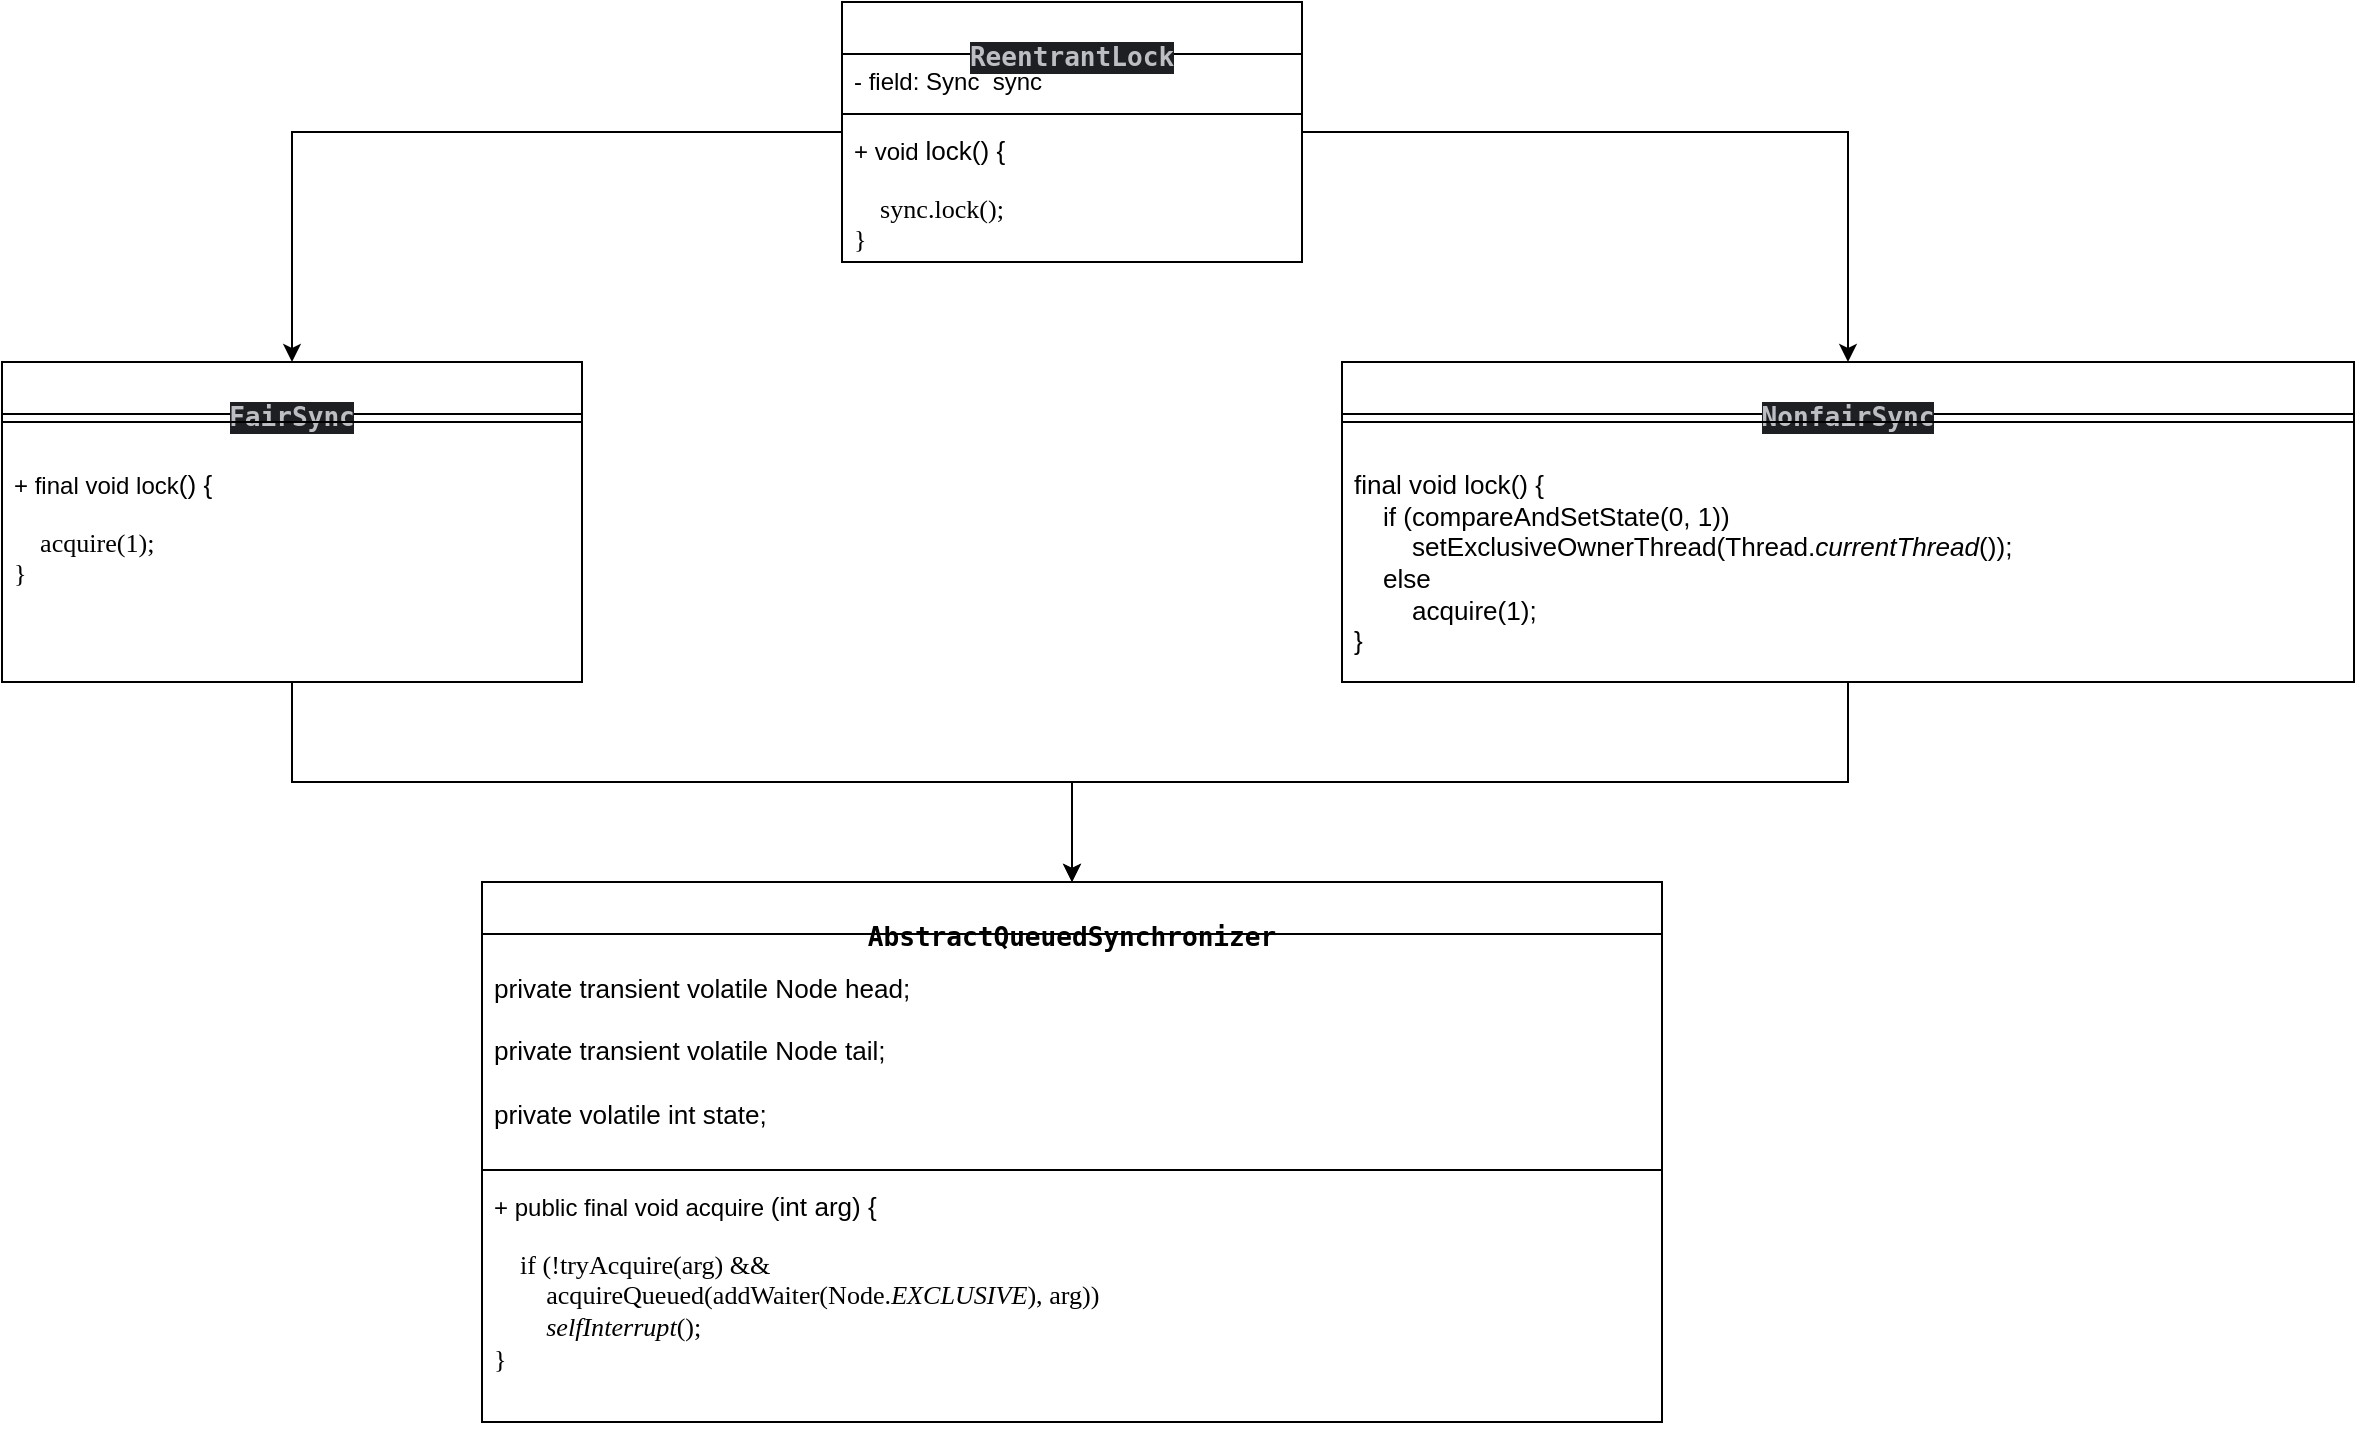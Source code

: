 <mxfile version="22.1.11" type="github">
  <diagram name="第 1 页" id="-pq1o0U2SO9Nvjr4IK4f">
    <mxGraphModel dx="2213" dy="759" grid="1" gridSize="10" guides="1" tooltips="1" connect="1" arrows="1" fold="1" page="1" pageScale="1" pageWidth="827" pageHeight="1169" math="0" shadow="0">
      <root>
        <mxCell id="0" />
        <mxCell id="1" parent="0" />
        <mxCell id="aoJfjAW_-pdZye4dGg4--35" style="edgeStyle=orthogonalEdgeStyle;rounded=0;orthogonalLoop=1;jettySize=auto;html=1;" edge="1" parent="1" source="aoJfjAW_-pdZye4dGg4--13" target="aoJfjAW_-pdZye4dGg4--32">
          <mxGeometry relative="1" as="geometry" />
        </mxCell>
        <mxCell id="aoJfjAW_-pdZye4dGg4--36" style="edgeStyle=orthogonalEdgeStyle;rounded=0;orthogonalLoop=1;jettySize=auto;html=1;" edge="1" parent="1" source="aoJfjAW_-pdZye4dGg4--13" target="aoJfjAW_-pdZye4dGg4--29">
          <mxGeometry relative="1" as="geometry" />
        </mxCell>
        <mxCell id="aoJfjAW_-pdZye4dGg4--13" value="&lt;div style=&quot;background-color:#1e1f22;color:#bcbec4&quot;&gt;&lt;pre style=&quot;font-family:&#39;JetBrains Mono&#39;,monospace;font-size:9.8pt;&quot;&gt;ReentrantLock&lt;/pre&gt;&lt;/div&gt;" style="swimlane;fontStyle=1;align=center;verticalAlign=top;childLayout=stackLayout;horizontal=1;startSize=26;horizontalStack=0;resizeParent=1;resizeParentMax=0;resizeLast=0;collapsible=1;marginBottom=0;whiteSpace=wrap;html=1;" vertex="1" parent="1">
          <mxGeometry x="260" y="70" width="230" height="130" as="geometry" />
        </mxCell>
        <mxCell id="aoJfjAW_-pdZye4dGg4--14" value="- field:&amp;nbsp;Sync&amp;nbsp;&amp;nbsp;sync" style="text;strokeColor=none;fillColor=none;align=left;verticalAlign=top;spacingLeft=4;spacingRight=4;overflow=hidden;rotatable=0;points=[[0,0.5],[1,0.5]];portConstraint=eastwest;whiteSpace=wrap;html=1;" vertex="1" parent="aoJfjAW_-pdZye4dGg4--13">
          <mxGeometry y="26" width="230" height="26" as="geometry" />
        </mxCell>
        <mxCell id="aoJfjAW_-pdZye4dGg4--15" value="" style="line;strokeWidth=1;fillColor=none;align=left;verticalAlign=middle;spacingTop=-1;spacingLeft=3;spacingRight=3;rotatable=0;labelPosition=right;points=[];portConstraint=eastwest;strokeColor=inherit;" vertex="1" parent="aoJfjAW_-pdZye4dGg4--13">
          <mxGeometry y="52" width="230" height="8" as="geometry" />
        </mxCell>
        <mxCell id="aoJfjAW_-pdZye4dGg4--16" value="&lt;span style=&quot;background-color: rgb(255, 255, 255);&quot;&gt;&lt;font face=&quot;Helvetica&quot;&gt;+ void &lt;span style=&quot;font-size: 9.8pt;&quot;&gt;lock&lt;/span&gt;&lt;span style=&quot;font-size: 9.8pt;&quot;&gt;() {&lt;/span&gt;&lt;/font&gt;&lt;/span&gt;&lt;div style=&quot;&quot;&gt;&lt;pre style=&quot;font-size: 9.8pt;&quot;&gt;&lt;span style=&quot;background-color: rgb(255, 255, 255);&quot;&gt;&lt;font face=&quot;Rd0oFiaIMb7LadUvcfMT&quot;&gt;    sync.lock();&lt;br&gt;}&lt;/font&gt;&lt;/span&gt;&lt;/pre&gt;&lt;/div&gt;" style="text;strokeColor=none;fillColor=none;align=left;verticalAlign=top;spacingLeft=4;spacingRight=4;overflow=hidden;rotatable=0;points=[[0,0.5],[1,0.5]];portConstraint=eastwest;whiteSpace=wrap;html=1;" vertex="1" parent="aoJfjAW_-pdZye4dGg4--13">
          <mxGeometry y="60" width="230" height="70" as="geometry" />
        </mxCell>
        <mxCell id="aoJfjAW_-pdZye4dGg4--38" style="edgeStyle=orthogonalEdgeStyle;rounded=0;orthogonalLoop=1;jettySize=auto;html=1;entryX=0.5;entryY=0;entryDx=0;entryDy=0;" edge="1" parent="1" source="aoJfjAW_-pdZye4dGg4--29" target="aoJfjAW_-pdZye4dGg4--40">
          <mxGeometry relative="1" as="geometry">
            <mxPoint x="345" y="480" as="targetPoint" />
          </mxGeometry>
        </mxCell>
        <mxCell id="aoJfjAW_-pdZye4dGg4--29" value="&lt;div style=&quot;background-color:#1e1f22;color:#bcbec4&quot;&gt;&lt;pre style=&quot;font-family:&#39;JetBrains Mono&#39;,monospace;font-size:9.8pt;&quot;&gt;&lt;div&gt;&lt;pre style=&quot;font-family:&#39;JetBrains Mono&#39;,monospace;font-size:9.8pt;&quot;&gt;NonfairSync&lt;/pre&gt;&lt;/div&gt;&lt;/pre&gt;&lt;/div&gt;" style="swimlane;fontStyle=1;align=center;verticalAlign=top;childLayout=stackLayout;horizontal=1;startSize=26;horizontalStack=0;resizeParent=1;resizeParentMax=0;resizeLast=0;collapsible=1;marginBottom=0;whiteSpace=wrap;html=1;" vertex="1" parent="1">
          <mxGeometry x="510" y="250" width="506" height="160" as="geometry">
            <mxRectangle x="-120" y="506" width="250" height="60" as="alternateBounds" />
          </mxGeometry>
        </mxCell>
        <mxCell id="aoJfjAW_-pdZye4dGg4--30" value="" style="line;strokeWidth=1;fillColor=none;align=left;verticalAlign=middle;spacingTop=-1;spacingLeft=3;spacingRight=3;rotatable=0;labelPosition=right;points=[];portConstraint=eastwest;strokeColor=inherit;" vertex="1" parent="aoJfjAW_-pdZye4dGg4--29">
          <mxGeometry y="26" width="506" height="8" as="geometry" />
        </mxCell>
        <mxCell id="aoJfjAW_-pdZye4dGg4--31" value="&lt;div style=&quot;&quot;&gt;&lt;pre style=&quot;font-size: 9.8pt;&quot;&gt;&lt;font style=&quot;background-color: rgb(255, 255, 255);&quot; face=&quot;Helvetica&quot;&gt;final void lock() {&lt;br&gt;    if (compareAndSetState(0, 1))&lt;br&gt;        setExclusiveOwnerThread(Thread.&lt;span style=&quot;font-style: italic;&quot;&gt;currentThread&lt;/span&gt;());&lt;br&gt;    else&lt;br&gt;        acquire(1);&lt;br&gt;}&lt;/font&gt;&lt;/pre&gt;&lt;/div&gt;" style="text;strokeColor=none;fillColor=none;align=left;verticalAlign=top;spacingLeft=4;spacingRight=4;overflow=hidden;rotatable=0;points=[[0,0.5],[1,0.5]];portConstraint=eastwest;whiteSpace=wrap;html=1;" vertex="1" parent="aoJfjAW_-pdZye4dGg4--29">
          <mxGeometry y="34" width="506" height="126" as="geometry" />
        </mxCell>
        <mxCell id="aoJfjAW_-pdZye4dGg4--37" style="edgeStyle=orthogonalEdgeStyle;rounded=0;orthogonalLoop=1;jettySize=auto;html=1;entryX=0.5;entryY=0;entryDx=0;entryDy=0;" edge="1" parent="1" source="aoJfjAW_-pdZye4dGg4--32" target="aoJfjAW_-pdZye4dGg4--40">
          <mxGeometry relative="1" as="geometry">
            <mxPoint x="345" y="480" as="targetPoint" />
          </mxGeometry>
        </mxCell>
        <mxCell id="aoJfjAW_-pdZye4dGg4--32" value="&lt;div style=&quot;background-color:#1e1f22;color:#bcbec4&quot;&gt;&lt;pre style=&quot;font-family:&#39;JetBrains Mono&#39;,monospace;font-size:9.8pt;&quot;&gt;&lt;pre style=&quot;font-family:&#39;JetBrains Mono&#39;,monospace;font-size:9.8pt;&quot;&gt;&lt;pre style=&quot;border-color: var(--border-color); font-size: 9.8pt; font-family: &amp;quot;JetBrains Mono&amp;quot;, monospace;&quot;&gt;FairSync&lt;/pre&gt;&lt;/pre&gt;&lt;/pre&gt;&lt;/div&gt;" style="swimlane;fontStyle=1;align=center;verticalAlign=top;childLayout=stackLayout;horizontal=1;startSize=26;horizontalStack=0;resizeParent=1;resizeParentMax=0;resizeLast=0;collapsible=1;marginBottom=0;whiteSpace=wrap;html=1;" vertex="1" parent="1">
          <mxGeometry x="-160" y="250" width="290" height="160" as="geometry">
            <mxRectangle x="-120" y="506" width="250" height="60" as="alternateBounds" />
          </mxGeometry>
        </mxCell>
        <mxCell id="aoJfjAW_-pdZye4dGg4--33" value="" style="line;strokeWidth=1;fillColor=none;align=left;verticalAlign=middle;spacingTop=-1;spacingLeft=3;spacingRight=3;rotatable=0;labelPosition=right;points=[];portConstraint=eastwest;strokeColor=inherit;" vertex="1" parent="aoJfjAW_-pdZye4dGg4--32">
          <mxGeometry y="26" width="290" height="8" as="geometry" />
        </mxCell>
        <mxCell id="aoJfjAW_-pdZye4dGg4--34" value="&lt;div style=&quot;&quot;&gt;&lt;pre style=&quot;font-size: 9.8pt;&quot;&gt;&lt;font style=&quot;border-color: var(--border-color); font-family: Helvetica; font-size: 12px; background-color: rgb(255, 255, 255);&quot; face=&quot;Helvetica&quot;&gt;+&amp;nbsp;final void&amp;nbsp;lock&lt;span style=&quot;border-color: var(--border-color); font-size: 9.8pt;&quot;&gt;() {&lt;/span&gt;&lt;/font&gt;&lt;div style=&quot;border-color: var(--border-color); font-family: Helvetica; font-size: 12px;&quot;&gt;&lt;pre style=&quot;border-color: var(--border-color); font-size: 9.8pt;&quot;&gt;&lt;font style=&quot;border-color: var(--border-color); background-color: rgb(255, 255, 255);&quot; face=&quot;Y2wXdlfGSNHiXzlKfy54&quot;&gt;    acquire(1);&lt;br style=&quot;border-color: var(--border-color);&quot;&gt;}&lt;/font&gt;&lt;/pre&gt;&lt;/div&gt;&lt;/pre&gt;&lt;/div&gt;" style="text;strokeColor=none;fillColor=none;align=left;verticalAlign=top;spacingLeft=4;spacingRight=4;overflow=hidden;rotatable=0;points=[[0,0.5],[1,0.5]];portConstraint=eastwest;whiteSpace=wrap;html=1;" vertex="1" parent="aoJfjAW_-pdZye4dGg4--32">
          <mxGeometry y="34" width="290" height="126" as="geometry" />
        </mxCell>
        <mxCell id="aoJfjAW_-pdZye4dGg4--40" value="&lt;pre style=&quot;border-color: var(--border-color); font-family: &amp;quot;JetBrains Mono&amp;quot;, monospace; font-size: 9.8pt;&quot;&gt;AbstractQueuedSynchronizer&lt;/pre&gt;" style="swimlane;fontStyle=1;align=center;verticalAlign=top;childLayout=stackLayout;horizontal=1;startSize=26;horizontalStack=0;resizeParent=1;resizeParentMax=0;resizeLast=0;collapsible=1;marginBottom=0;whiteSpace=wrap;html=1;" vertex="1" parent="1">
          <mxGeometry x="80" y="510" width="590" height="270" as="geometry" />
        </mxCell>
        <mxCell id="aoJfjAW_-pdZye4dGg4--41" value="&lt;div style=&quot;&quot;&gt;&lt;pre style=&quot;font-size: 9.8pt;&quot;&gt;&lt;span style=&quot;background-color: rgb(255, 255, 255);&quot;&gt;&lt;font face=&quot;Helvetica&quot;&gt;private transient volatile Node head;&lt;br&gt;&lt;span style=&quot;font-style: italic;&quot;&gt;&lt;br&gt;&lt;/span&gt;private transient volatile Node tail;&lt;br&gt;&lt;span style=&quot;font-style: italic;&quot;&gt;&lt;br&gt;&lt;/span&gt;private volatile int state;&lt;/font&gt;&lt;/span&gt;&lt;/pre&gt;&lt;/div&gt;" style="text;strokeColor=none;fillColor=none;align=left;verticalAlign=top;spacingLeft=4;spacingRight=4;overflow=hidden;rotatable=0;points=[[0,0.5],[1,0.5]];portConstraint=eastwest;whiteSpace=wrap;html=1;" vertex="1" parent="aoJfjAW_-pdZye4dGg4--40">
          <mxGeometry y="26" width="590" height="114" as="geometry" />
        </mxCell>
        <mxCell id="aoJfjAW_-pdZye4dGg4--42" value="" style="line;strokeWidth=1;fillColor=none;align=left;verticalAlign=middle;spacingTop=-1;spacingLeft=3;spacingRight=3;rotatable=0;labelPosition=right;points=[];portConstraint=eastwest;strokeColor=inherit;" vertex="1" parent="aoJfjAW_-pdZye4dGg4--40">
          <mxGeometry y="140" width="590" height="8" as="geometry" />
        </mxCell>
        <mxCell id="aoJfjAW_-pdZye4dGg4--43" value="&lt;font style=&quot;border-color: var(--border-color);&quot; face=&quot;Helvetica&quot;&gt;+&amp;nbsp;public final void acquire&amp;nbsp;&lt;span style=&quot;border-color: var(--border-color); font-size: 9.8pt;&quot;&gt;(&lt;/span&gt;&lt;span style=&quot;border-color: var(--border-color); font-size: 9.8pt;&quot;&gt;int&amp;nbsp;&lt;/span&gt;&lt;span style=&quot;border-color: var(--border-color); font-size: 9.8pt;&quot;&gt;arg) {&lt;/span&gt;&lt;/font&gt;&lt;span style=&quot;border-color: var(--border-color); background-color: rgb(255, 255, 255);&quot;&gt;&lt;/span&gt;&lt;div style=&quot;border-color: var(--border-color);&quot;&gt;&lt;pre style=&quot;border-color: var(--border-color); font-size: 9.8pt;&quot;&gt;&lt;span style=&quot;border-color: var(--border-color); background-color: rgb(255, 255, 255);&quot;&gt;&lt;font style=&quot;border-color: var(--border-color);&quot; face=&quot;c0V_fXEe3SZq-omvmgWa&quot;&gt;    if (!tryAcquire(arg) &amp;amp;&amp;amp;&lt;br style=&quot;border-color: var(--border-color);&quot;&gt;        acquireQueued(addWaiter(Node.&lt;span style=&quot;border-color: var(--border-color); font-style: italic;&quot;&gt;EXCLUSIVE&lt;/span&gt;), arg))&lt;br style=&quot;border-color: var(--border-color);&quot;&gt;        &lt;span style=&quot;border-color: var(--border-color); font-style: italic;&quot;&gt;selfInterrupt&lt;/span&gt;();&lt;br style=&quot;border-color: var(--border-color);&quot;&gt;}&lt;/font&gt;&lt;/span&gt;&lt;/pre&gt;&lt;/div&gt;" style="text;strokeColor=none;fillColor=none;align=left;verticalAlign=top;spacingLeft=4;spacingRight=4;overflow=hidden;rotatable=0;points=[[0,0.5],[1,0.5]];portConstraint=eastwest;whiteSpace=wrap;html=1;" vertex="1" parent="aoJfjAW_-pdZye4dGg4--40">
          <mxGeometry y="148" width="590" height="122" as="geometry" />
        </mxCell>
      </root>
    </mxGraphModel>
  </diagram>
</mxfile>
